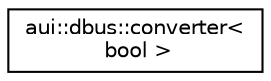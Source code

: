digraph "Graphical Class Hierarchy"
{
 // LATEX_PDF_SIZE
  edge [fontname="Helvetica",fontsize="10",labelfontname="Helvetica",labelfontsize="10"];
  node [fontname="Helvetica",fontsize="10",shape=record];
  rankdir="LR";
  Node0 [label="aui::dbus::converter\<\l bool \>",height=0.2,width=0.4,color="black", fillcolor="white", style="filled",URL="$structaui_1_1dbus_1_1converter_3_01bool_01_4.html",tooltip=" "];
}
